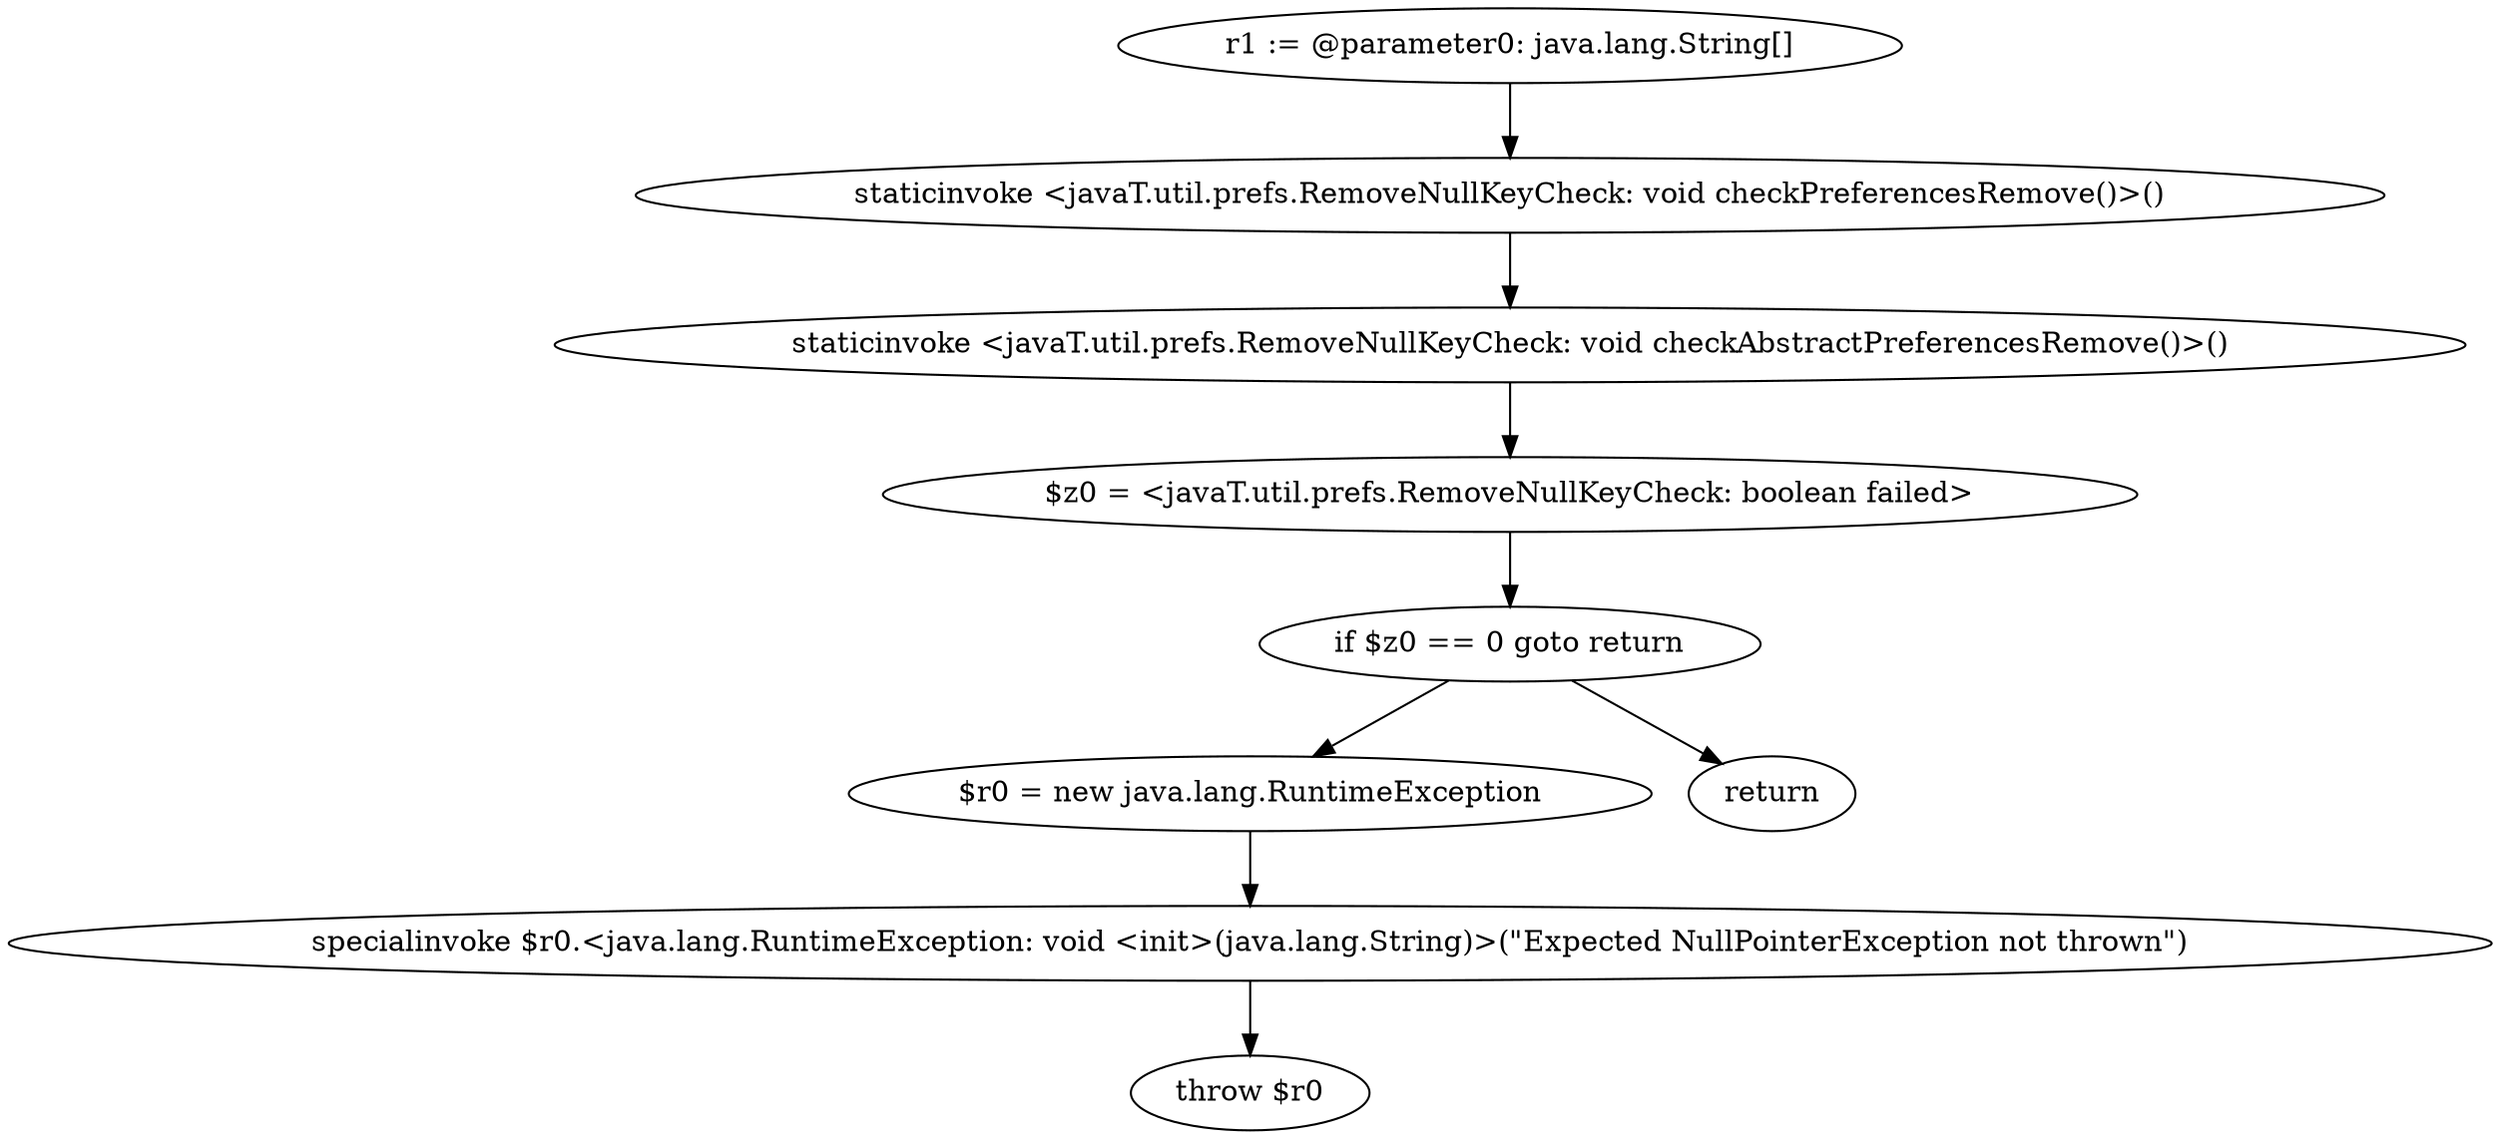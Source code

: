 digraph "unitGraph" {
    "r1 := @parameter0: java.lang.String[]"
    "staticinvoke <javaT.util.prefs.RemoveNullKeyCheck: void checkPreferencesRemove()>()"
    "staticinvoke <javaT.util.prefs.RemoveNullKeyCheck: void checkAbstractPreferencesRemove()>()"
    "$z0 = <javaT.util.prefs.RemoveNullKeyCheck: boolean failed>"
    "if $z0 == 0 goto return"
    "$r0 = new java.lang.RuntimeException"
    "specialinvoke $r0.<java.lang.RuntimeException: void <init>(java.lang.String)>(\"Expected NullPointerException not thrown\")"
    "throw $r0"
    "return"
    "r1 := @parameter0: java.lang.String[]"->"staticinvoke <javaT.util.prefs.RemoveNullKeyCheck: void checkPreferencesRemove()>()";
    "staticinvoke <javaT.util.prefs.RemoveNullKeyCheck: void checkPreferencesRemove()>()"->"staticinvoke <javaT.util.prefs.RemoveNullKeyCheck: void checkAbstractPreferencesRemove()>()";
    "staticinvoke <javaT.util.prefs.RemoveNullKeyCheck: void checkAbstractPreferencesRemove()>()"->"$z0 = <javaT.util.prefs.RemoveNullKeyCheck: boolean failed>";
    "$z0 = <javaT.util.prefs.RemoveNullKeyCheck: boolean failed>"->"if $z0 == 0 goto return";
    "if $z0 == 0 goto return"->"$r0 = new java.lang.RuntimeException";
    "if $z0 == 0 goto return"->"return";
    "$r0 = new java.lang.RuntimeException"->"specialinvoke $r0.<java.lang.RuntimeException: void <init>(java.lang.String)>(\"Expected NullPointerException not thrown\")";
    "specialinvoke $r0.<java.lang.RuntimeException: void <init>(java.lang.String)>(\"Expected NullPointerException not thrown\")"->"throw $r0";
}
